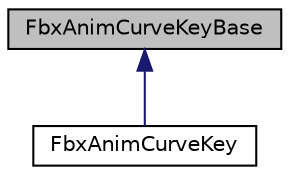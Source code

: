 digraph "FbxAnimCurveKeyBase"
{
  edge [fontname="Helvetica",fontsize="10",labelfontname="Helvetica",labelfontsize="10"];
  node [fontname="Helvetica",fontsize="10",shape=record];
  Node0 [label="FbxAnimCurveKeyBase",height=0.2,width=0.4,color="black", fillcolor="grey75", style="filled", fontcolor="black"];
  Node0 -> Node1 [dir="back",color="midnightblue",fontsize="10",style="solid",fontname="Helvetica"];
  Node1 [label="FbxAnimCurveKey",height=0.2,width=0.4,color="black", fillcolor="white", style="filled",URL="$class_fbx_anim_curve_key.html"];
}
